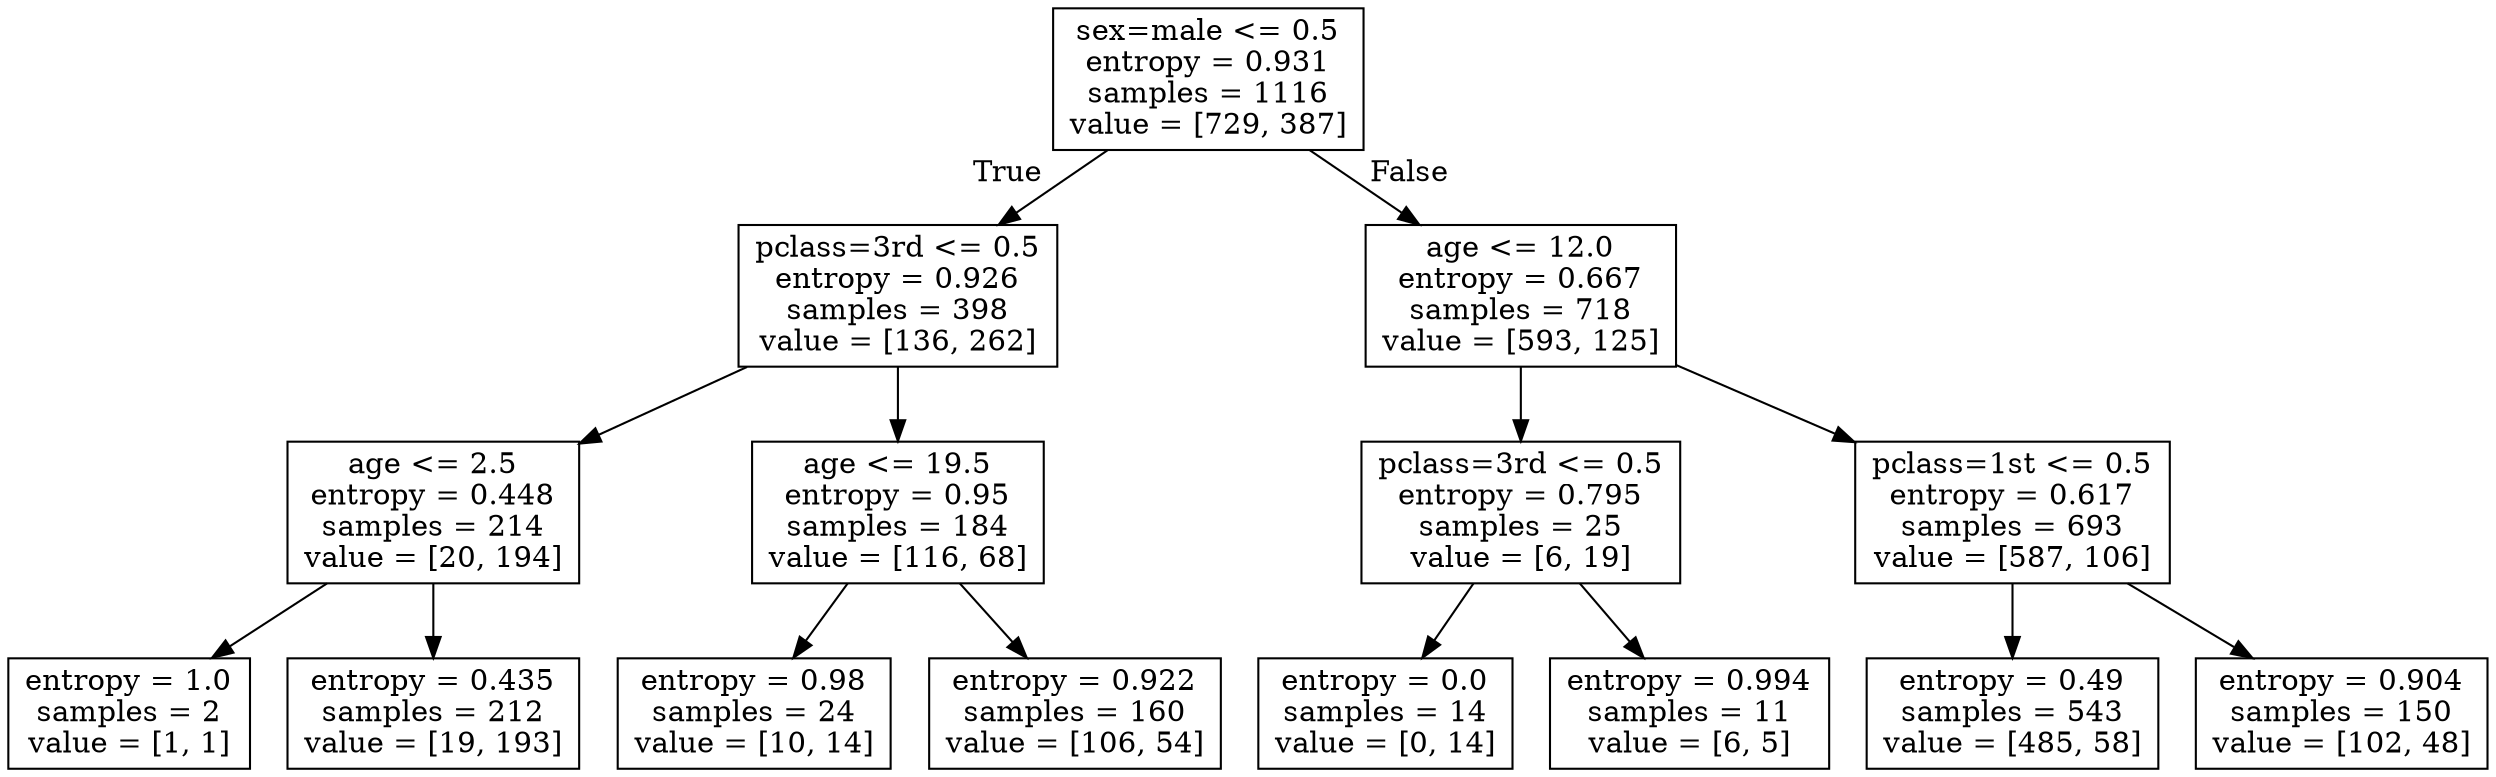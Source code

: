 digraph Tree {
node [shape=box] ;
0 [label="sex=male <= 0.5\nentropy = 0.931\nsamples = 1116\nvalue = [729, 387]"] ;
1 [label="pclass=3rd <= 0.5\nentropy = 0.926\nsamples = 398\nvalue = [136, 262]"] ;
0 -> 1 [labeldistance=2.5, labelangle=45, headlabel="True"] ;
2 [label="age <= 2.5\nentropy = 0.448\nsamples = 214\nvalue = [20, 194]"] ;
1 -> 2 ;
3 [label="entropy = 1.0\nsamples = 2\nvalue = [1, 1]"] ;
2 -> 3 ;
4 [label="entropy = 0.435\nsamples = 212\nvalue = [19, 193]"] ;
2 -> 4 ;
5 [label="age <= 19.5\nentropy = 0.95\nsamples = 184\nvalue = [116, 68]"] ;
1 -> 5 ;
6 [label="entropy = 0.98\nsamples = 24\nvalue = [10, 14]"] ;
5 -> 6 ;
7 [label="entropy = 0.922\nsamples = 160\nvalue = [106, 54]"] ;
5 -> 7 ;
8 [label="age <= 12.0\nentropy = 0.667\nsamples = 718\nvalue = [593, 125]"] ;
0 -> 8 [labeldistance=2.5, labelangle=-45, headlabel="False"] ;
9 [label="pclass=3rd <= 0.5\nentropy = 0.795\nsamples = 25\nvalue = [6, 19]"] ;
8 -> 9 ;
10 [label="entropy = 0.0\nsamples = 14\nvalue = [0, 14]"] ;
9 -> 10 ;
11 [label="entropy = 0.994\nsamples = 11\nvalue = [6, 5]"] ;
9 -> 11 ;
12 [label="pclass=1st <= 0.5\nentropy = 0.617\nsamples = 693\nvalue = [587, 106]"] ;
8 -> 12 ;
13 [label="entropy = 0.49\nsamples = 543\nvalue = [485, 58]"] ;
12 -> 13 ;
14 [label="entropy = 0.904\nsamples = 150\nvalue = [102, 48]"] ;
12 -> 14 ;
}